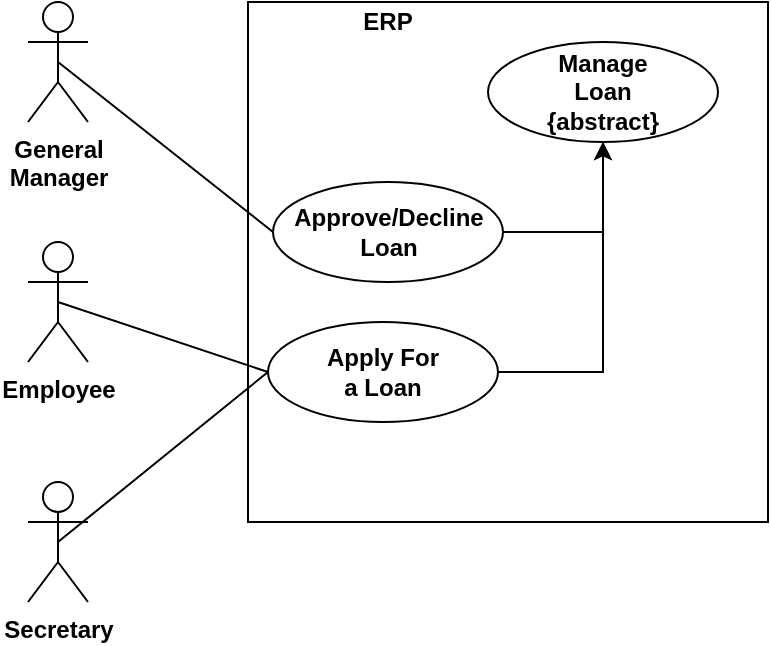 <mxfile version="18.0.6" type="device"><diagram id="rENapnkpjzLgEvhGzCkY" name="Page-1"><mxGraphModel dx="1422" dy="925" grid="1" gridSize="10" guides="1" tooltips="1" connect="1" arrows="1" fold="1" page="1" pageScale="1" pageWidth="850" pageHeight="1100" math="0" shadow="0"><root><mxCell id="0"/><mxCell id="1" parent="0"/><mxCell id="NoTgKIgt_Q1NV4OooTtC-1" value="Employee" style="shape=umlActor;verticalLabelPosition=bottom;labelBackgroundColor=#ffffff;verticalAlign=top;html=1;outlineConnect=0;fontStyle=1" vertex="1" parent="1"><mxGeometry x="460" y="500" width="30" height="60" as="geometry"/></mxCell><mxCell id="NoTgKIgt_Q1NV4OooTtC-2" value="" style="rounded=0;whiteSpace=wrap;html=1;" vertex="1" parent="1"><mxGeometry x="570" y="380" width="260" height="260" as="geometry"/></mxCell><mxCell id="NoTgKIgt_Q1NV4OooTtC-3" value="ERP" style="text;html=1;strokeColor=none;fillColor=none;align=center;verticalAlign=middle;whiteSpace=wrap;rounded=0;fontStyle=1" vertex="1" parent="1"><mxGeometry x="580" y="380" width="120" height="20" as="geometry"/></mxCell><mxCell id="NoTgKIgt_Q1NV4OooTtC-4" value="Manage&lt;br&gt;Loan&lt;br&gt;{abstract}" style="ellipse;whiteSpace=wrap;html=1;fontStyle=1;align=center;horizontal=1;labelBackgroundColor=none;labelBorderColor=none;shadow=0;" vertex="1" parent="1"><mxGeometry x="690" y="400" width="115" height="50" as="geometry"/></mxCell><mxCell id="NoTgKIgt_Q1NV4OooTtC-5" style="edgeStyle=orthogonalEdgeStyle;rounded=0;orthogonalLoop=1;jettySize=auto;html=1;exitX=1;exitY=0.5;exitDx=0;exitDy=0;entryX=0.5;entryY=1;entryDx=0;entryDy=0;" edge="1" parent="1" source="NoTgKIgt_Q1NV4OooTtC-6" target="NoTgKIgt_Q1NV4OooTtC-4"><mxGeometry relative="1" as="geometry"/></mxCell><mxCell id="NoTgKIgt_Q1NV4OooTtC-6" value="Approve/Decline&lt;br&gt;Loan" style="ellipse;whiteSpace=wrap;html=1;fontStyle=1;align=center;horizontal=1;labelBackgroundColor=none;labelBorderColor=none;shadow=0;" vertex="1" parent="1"><mxGeometry x="582.5" y="470" width="115" height="50" as="geometry"/></mxCell><mxCell id="NoTgKIgt_Q1NV4OooTtC-7" style="edgeStyle=orthogonalEdgeStyle;rounded=0;orthogonalLoop=1;jettySize=auto;html=1;exitX=1;exitY=0.5;exitDx=0;exitDy=0;entryX=0.5;entryY=1;entryDx=0;entryDy=0;" edge="1" parent="1" source="NoTgKIgt_Q1NV4OooTtC-8" target="NoTgKIgt_Q1NV4OooTtC-4"><mxGeometry relative="1" as="geometry"/></mxCell><mxCell id="NoTgKIgt_Q1NV4OooTtC-8" value="Apply For&lt;br&gt;a Loan" style="ellipse;whiteSpace=wrap;html=1;fontStyle=1;align=center;horizontal=1;labelBackgroundColor=none;labelBorderColor=none;shadow=0;" vertex="1" parent="1"><mxGeometry x="580" y="540" width="115" height="50" as="geometry"/></mxCell><mxCell id="NoTgKIgt_Q1NV4OooTtC-15" value="" style="endArrow=none;html=1;entryX=0;entryY=0.5;entryDx=0;entryDy=0;exitX=0.5;exitY=0.5;exitDx=0;exitDy=0;exitPerimeter=0;" edge="1" parent="1" source="NoTgKIgt_Q1NV4OooTtC-20" target="NoTgKIgt_Q1NV4OooTtC-6"><mxGeometry width="50" height="50" relative="1" as="geometry"><mxPoint x="465" y="520" as="sourcePoint"/><mxPoint x="500" y="780" as="targetPoint"/></mxGeometry></mxCell><mxCell id="NoTgKIgt_Q1NV4OooTtC-20" value="General&lt;br&gt;Manager" style="shape=umlActor;verticalLabelPosition=bottom;labelBackgroundColor=#ffffff;verticalAlign=top;html=1;outlineConnect=0;fontStyle=1" vertex="1" parent="1"><mxGeometry x="460" y="380" width="30" height="60" as="geometry"/></mxCell><mxCell id="NoTgKIgt_Q1NV4OooTtC-29" style="edgeStyle=none;orthogonalLoop=1;jettySize=auto;html=1;exitX=0.5;exitY=0.5;exitDx=0;exitDy=0;exitPerimeter=0;entryX=0;entryY=0.5;entryDx=0;entryDy=0;endArrow=none;" edge="1" parent="1" source="NoTgKIgt_Q1NV4OooTtC-1" target="NoTgKIgt_Q1NV4OooTtC-8"><mxGeometry relative="1" as="geometry"><mxPoint x="475" y="470" as="sourcePoint"/><mxPoint x="590.0" y="575" as="targetPoint"/></mxGeometry></mxCell><mxCell id="NoTgKIgt_Q1NV4OooTtC-35" value="Secretary" style="shape=umlActor;verticalLabelPosition=bottom;labelBackgroundColor=#ffffff;verticalAlign=top;html=1;outlineConnect=0;fontStyle=1" vertex="1" parent="1"><mxGeometry x="460" y="620" width="30" height="60" as="geometry"/></mxCell><mxCell id="NoTgKIgt_Q1NV4OooTtC-36" style="edgeStyle=none;orthogonalLoop=1;jettySize=auto;html=1;exitX=0.5;exitY=0.5;exitDx=0;exitDy=0;exitPerimeter=0;entryX=0;entryY=0.5;entryDx=0;entryDy=0;endArrow=none;" edge="1" parent="1" source="NoTgKIgt_Q1NV4OooTtC-35" target="NoTgKIgt_Q1NV4OooTtC-8"><mxGeometry relative="1" as="geometry"><mxPoint x="475" y="620" as="sourcePoint"/><mxPoint x="590" y="575" as="targetPoint"/></mxGeometry></mxCell></root></mxGraphModel></diagram></mxfile>